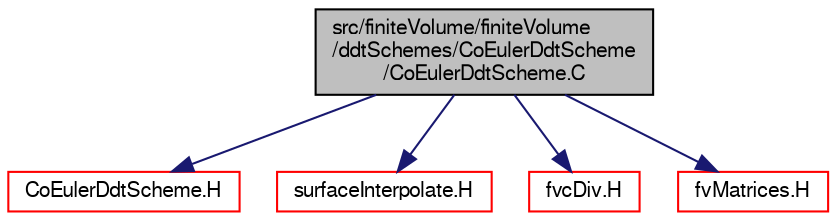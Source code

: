 digraph "src/finiteVolume/finiteVolume/ddtSchemes/CoEulerDdtScheme/CoEulerDdtScheme.C"
{
  bgcolor="transparent";
  edge [fontname="FreeSans",fontsize="10",labelfontname="FreeSans",labelfontsize="10"];
  node [fontname="FreeSans",fontsize="10",shape=record];
  Node1 [label="src/finiteVolume/finiteVolume\l/ddtSchemes/CoEulerDdtScheme\l/CoEulerDdtScheme.C",height=0.2,width=0.4,color="black", fillcolor="grey75", style="filled" fontcolor="black"];
  Node1 -> Node2 [color="midnightblue",fontsize="10",style="solid",fontname="FreeSans"];
  Node2 [label="CoEulerDdtScheme.H",height=0.2,width=0.4,color="red",URL="$a05208.html"];
  Node1 -> Node3 [color="midnightblue",fontsize="10",style="solid",fontname="FreeSans"];
  Node3 [label="surfaceInterpolate.H",height=0.2,width=0.4,color="red",URL="$a05708.html",tooltip="Surface Interpolation. "];
  Node1 -> Node4 [color="midnightblue",fontsize="10",style="solid",fontname="FreeSans"];
  Node4 [label="fvcDiv.H",height=0.2,width=0.4,color="red",URL="$a05250.html",tooltip="Calculate the divergence of the given field. "];
  Node1 -> Node5 [color="midnightblue",fontsize="10",style="solid",fontname="FreeSans"];
  Node5 [label="fvMatrices.H",height=0.2,width=0.4,color="red",URL="$a05352.html",tooltip="A special matrix type and solver, designed for finite volume solutions of scalar equations. "];
}
